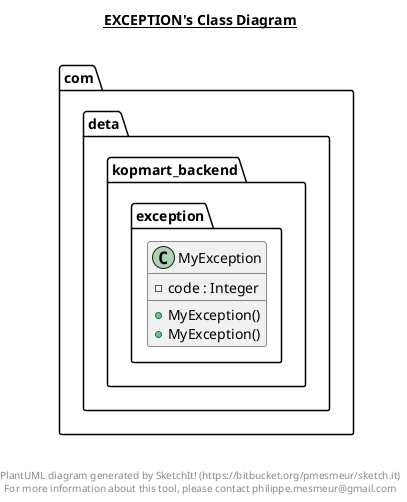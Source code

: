 @startuml

title __EXCEPTION's Class Diagram__\n

  namespace com.deta.kopmart_backend {
    namespace exception {
      class com.deta.kopmart_backend.exception.MyException {
          - code : Integer
          + MyException()
          + MyException()
      }
    }
  }
  



right footer


PlantUML diagram generated by SketchIt! (https://bitbucket.org/pmesmeur/sketch.it)
For more information about this tool, please contact philippe.mesmeur@gmail.com
endfooter

@enduml

